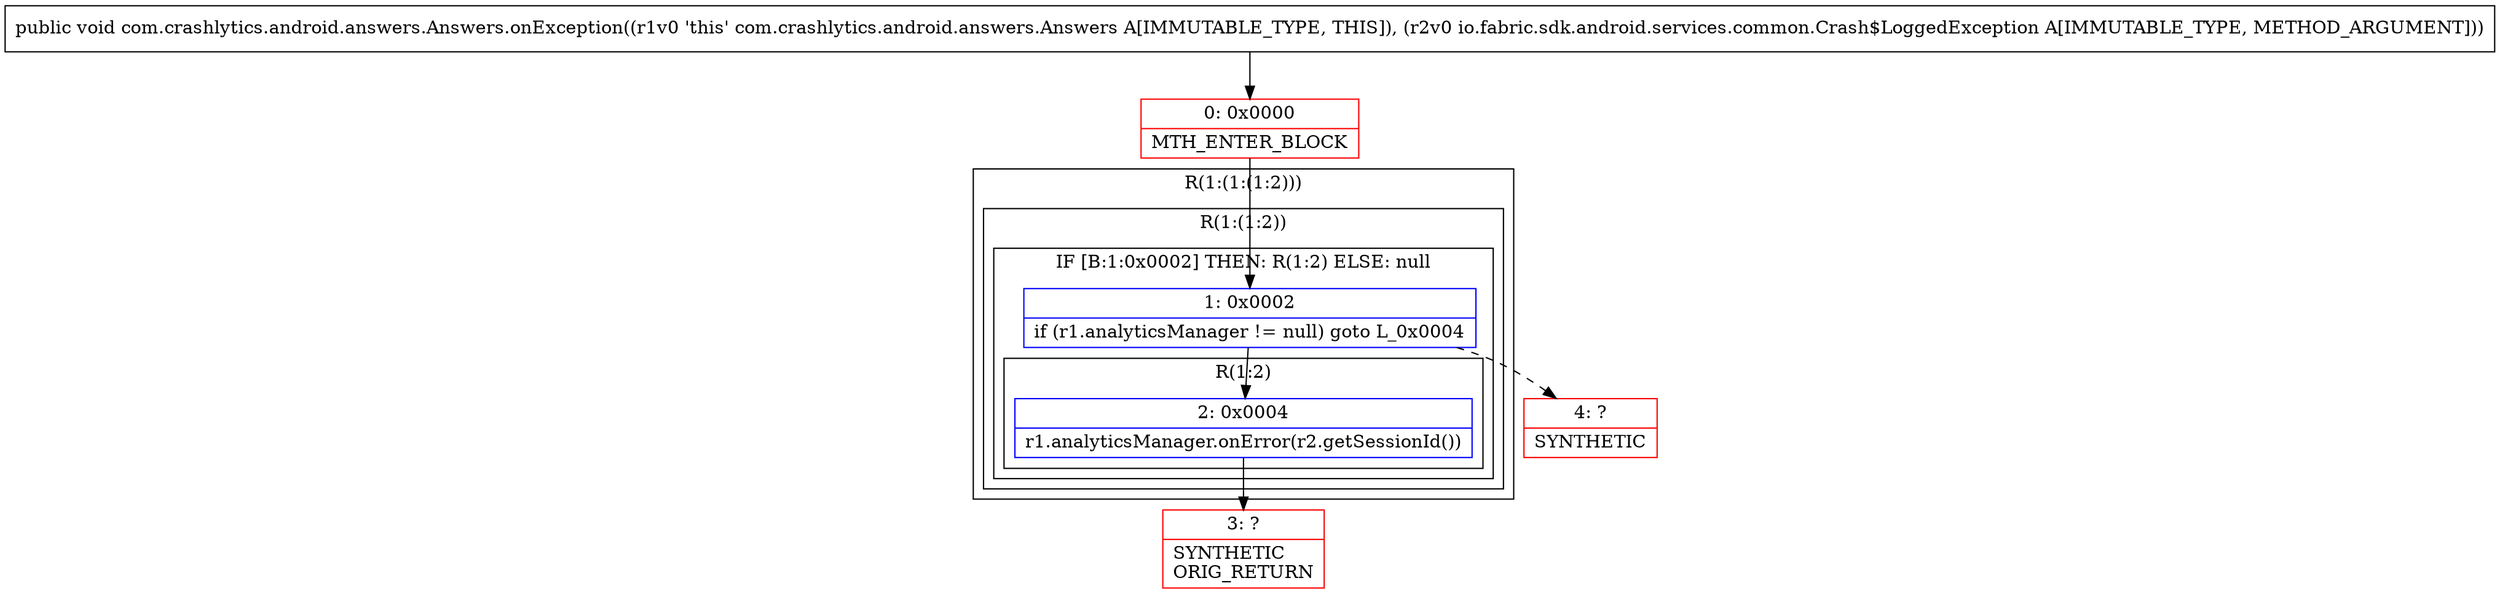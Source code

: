 digraph "CFG forcom.crashlytics.android.answers.Answers.onException(Lio\/fabric\/sdk\/android\/services\/common\/Crash$LoggedException;)V" {
subgraph cluster_Region_182060001 {
label = "R(1:(1:(1:2)))";
node [shape=record,color=blue];
subgraph cluster_Region_2128070142 {
label = "R(1:(1:2))";
node [shape=record,color=blue];
subgraph cluster_IfRegion_1061584330 {
label = "IF [B:1:0x0002] THEN: R(1:2) ELSE: null";
node [shape=record,color=blue];
Node_1 [shape=record,label="{1\:\ 0x0002|if (r1.analyticsManager != null) goto L_0x0004\l}"];
subgraph cluster_Region_944251458 {
label = "R(1:2)";
node [shape=record,color=blue];
Node_2 [shape=record,label="{2\:\ 0x0004|r1.analyticsManager.onError(r2.getSessionId())\l}"];
}
}
}
}
Node_0 [shape=record,color=red,label="{0\:\ 0x0000|MTH_ENTER_BLOCK\l}"];
Node_3 [shape=record,color=red,label="{3\:\ ?|SYNTHETIC\lORIG_RETURN\l}"];
Node_4 [shape=record,color=red,label="{4\:\ ?|SYNTHETIC\l}"];
MethodNode[shape=record,label="{public void com.crashlytics.android.answers.Answers.onException((r1v0 'this' com.crashlytics.android.answers.Answers A[IMMUTABLE_TYPE, THIS]), (r2v0 io.fabric.sdk.android.services.common.Crash$LoggedException A[IMMUTABLE_TYPE, METHOD_ARGUMENT])) }"];
MethodNode -> Node_0;
Node_1 -> Node_2;
Node_1 -> Node_4[style=dashed];
Node_2 -> Node_3;
Node_0 -> Node_1;
}


